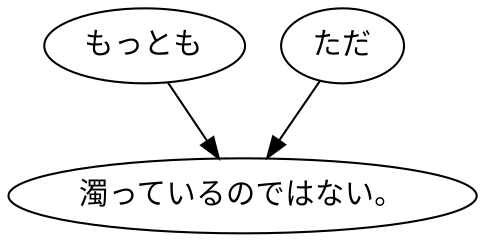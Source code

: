 digraph graph4346 {
	node0 [label="もっとも"];
	node1 [label="ただ"];
	node2 [label="濁っているのではない。"];
	node0 -> node2;
	node1 -> node2;
}
